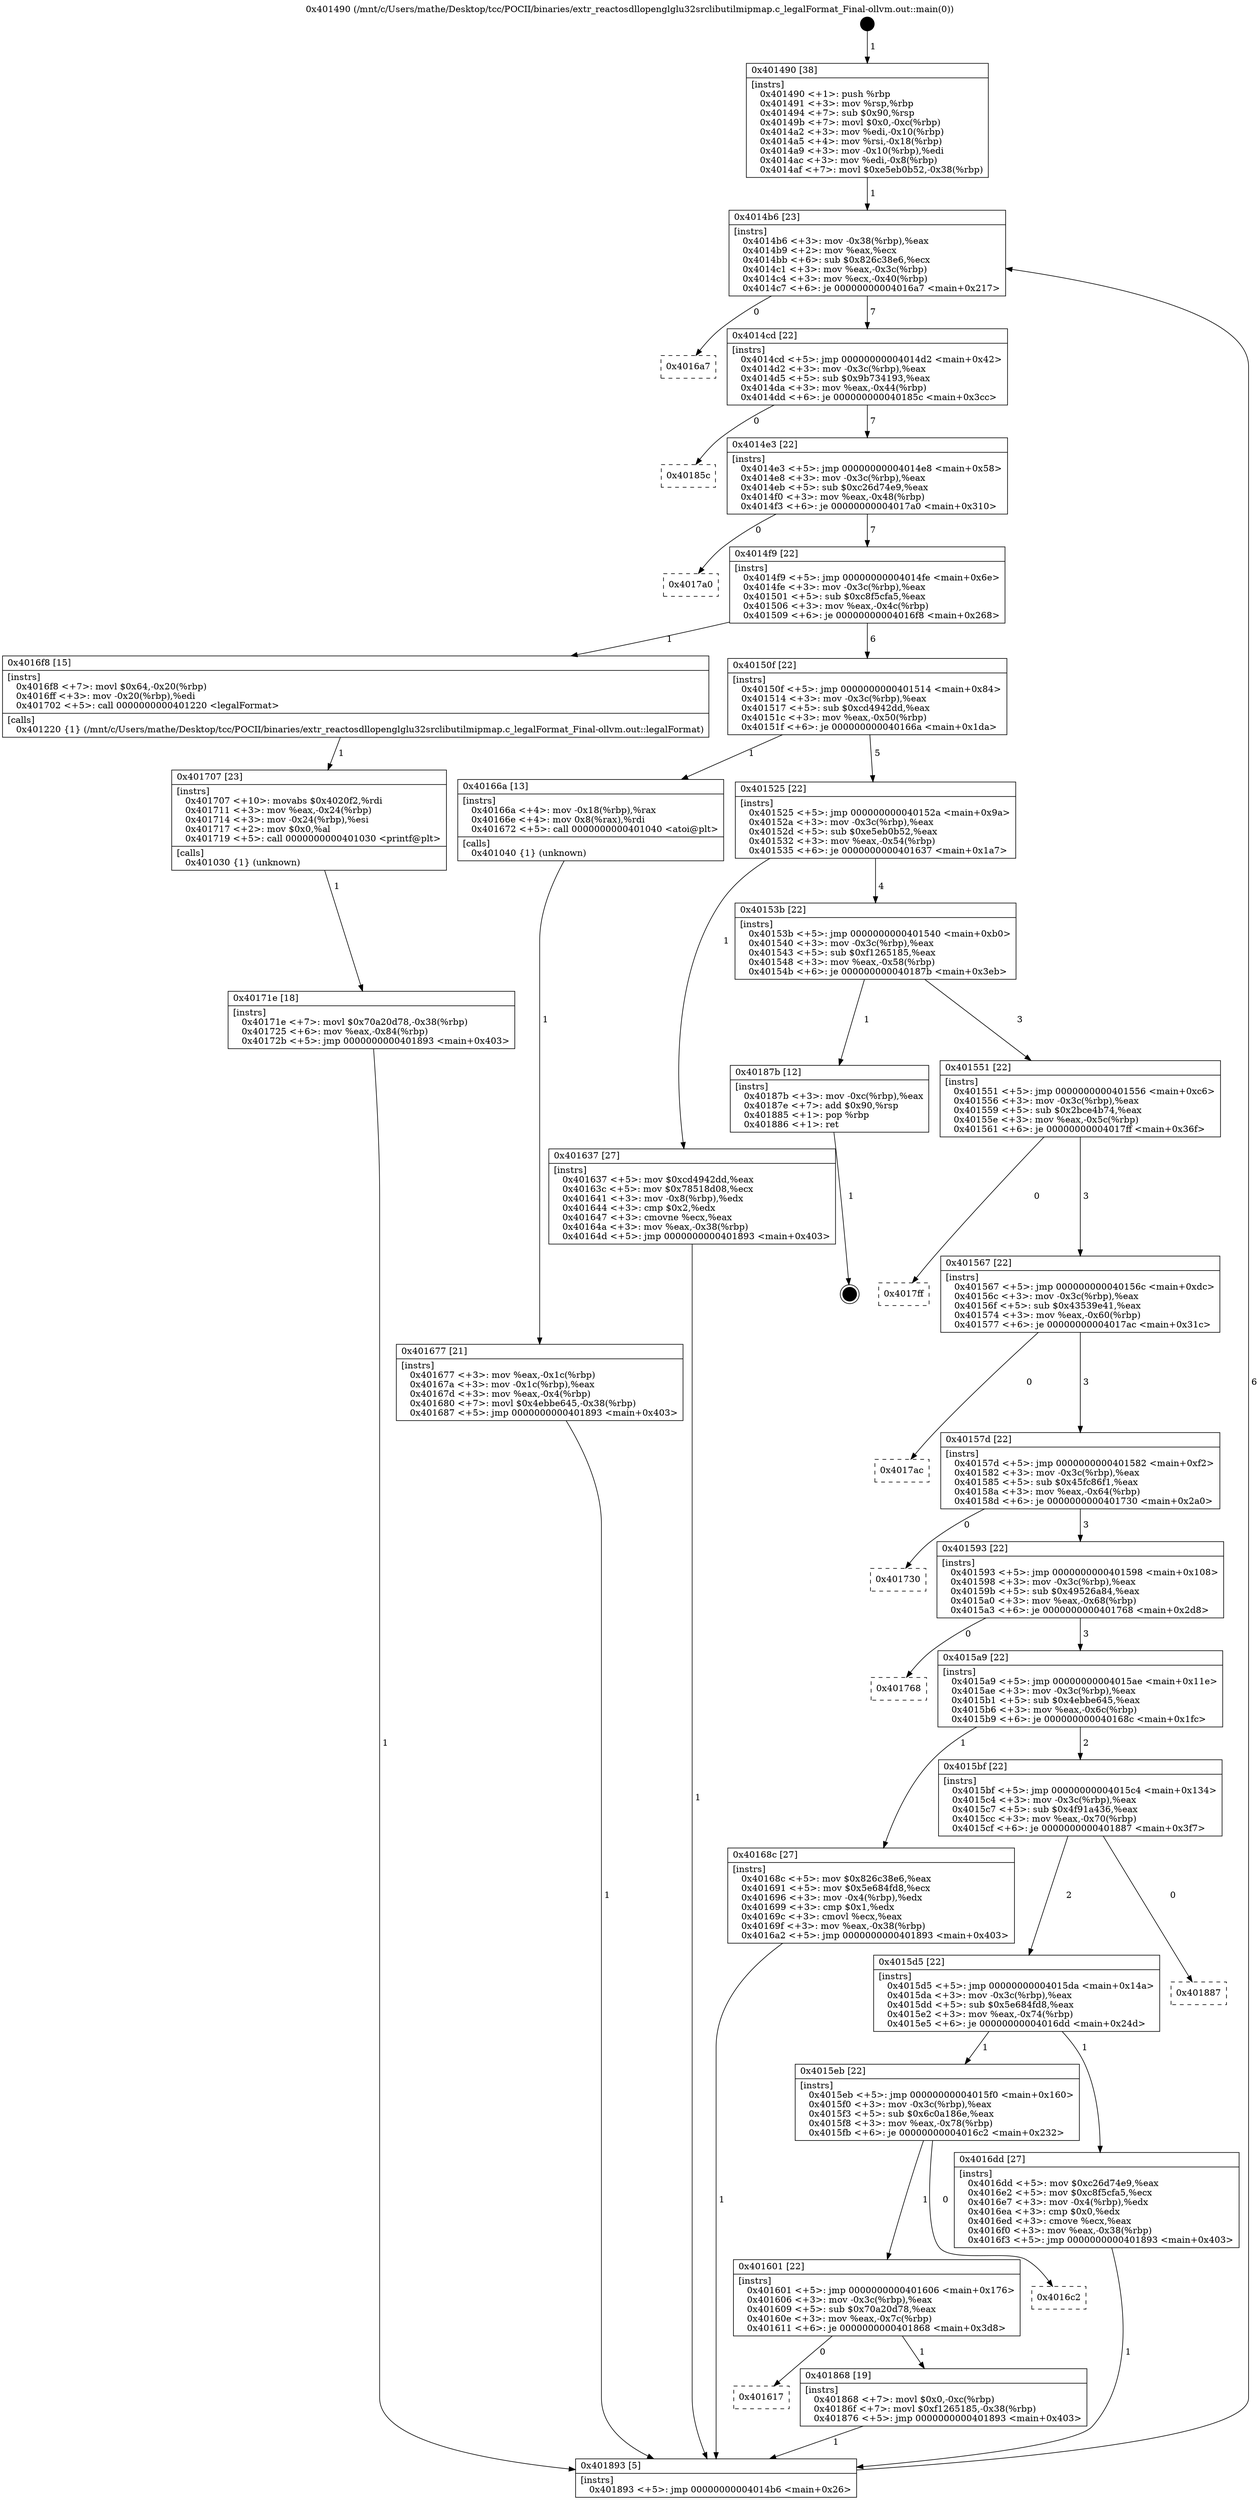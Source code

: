 digraph "0x401490" {
  label = "0x401490 (/mnt/c/Users/mathe/Desktop/tcc/POCII/binaries/extr_reactosdllopenglglu32srclibutilmipmap.c_legalFormat_Final-ollvm.out::main(0))"
  labelloc = "t"
  node[shape=record]

  Entry [label="",width=0.3,height=0.3,shape=circle,fillcolor=black,style=filled]
  "0x4014b6" [label="{
     0x4014b6 [23]\l
     | [instrs]\l
     &nbsp;&nbsp;0x4014b6 \<+3\>: mov -0x38(%rbp),%eax\l
     &nbsp;&nbsp;0x4014b9 \<+2\>: mov %eax,%ecx\l
     &nbsp;&nbsp;0x4014bb \<+6\>: sub $0x826c38e6,%ecx\l
     &nbsp;&nbsp;0x4014c1 \<+3\>: mov %eax,-0x3c(%rbp)\l
     &nbsp;&nbsp;0x4014c4 \<+3\>: mov %ecx,-0x40(%rbp)\l
     &nbsp;&nbsp;0x4014c7 \<+6\>: je 00000000004016a7 \<main+0x217\>\l
  }"]
  "0x4016a7" [label="{
     0x4016a7\l
  }", style=dashed]
  "0x4014cd" [label="{
     0x4014cd [22]\l
     | [instrs]\l
     &nbsp;&nbsp;0x4014cd \<+5\>: jmp 00000000004014d2 \<main+0x42\>\l
     &nbsp;&nbsp;0x4014d2 \<+3\>: mov -0x3c(%rbp),%eax\l
     &nbsp;&nbsp;0x4014d5 \<+5\>: sub $0x9b734193,%eax\l
     &nbsp;&nbsp;0x4014da \<+3\>: mov %eax,-0x44(%rbp)\l
     &nbsp;&nbsp;0x4014dd \<+6\>: je 000000000040185c \<main+0x3cc\>\l
  }"]
  Exit [label="",width=0.3,height=0.3,shape=circle,fillcolor=black,style=filled,peripheries=2]
  "0x40185c" [label="{
     0x40185c\l
  }", style=dashed]
  "0x4014e3" [label="{
     0x4014e3 [22]\l
     | [instrs]\l
     &nbsp;&nbsp;0x4014e3 \<+5\>: jmp 00000000004014e8 \<main+0x58\>\l
     &nbsp;&nbsp;0x4014e8 \<+3\>: mov -0x3c(%rbp),%eax\l
     &nbsp;&nbsp;0x4014eb \<+5\>: sub $0xc26d74e9,%eax\l
     &nbsp;&nbsp;0x4014f0 \<+3\>: mov %eax,-0x48(%rbp)\l
     &nbsp;&nbsp;0x4014f3 \<+6\>: je 00000000004017a0 \<main+0x310\>\l
  }"]
  "0x401617" [label="{
     0x401617\l
  }", style=dashed]
  "0x4017a0" [label="{
     0x4017a0\l
  }", style=dashed]
  "0x4014f9" [label="{
     0x4014f9 [22]\l
     | [instrs]\l
     &nbsp;&nbsp;0x4014f9 \<+5\>: jmp 00000000004014fe \<main+0x6e\>\l
     &nbsp;&nbsp;0x4014fe \<+3\>: mov -0x3c(%rbp),%eax\l
     &nbsp;&nbsp;0x401501 \<+5\>: sub $0xc8f5cfa5,%eax\l
     &nbsp;&nbsp;0x401506 \<+3\>: mov %eax,-0x4c(%rbp)\l
     &nbsp;&nbsp;0x401509 \<+6\>: je 00000000004016f8 \<main+0x268\>\l
  }"]
  "0x401868" [label="{
     0x401868 [19]\l
     | [instrs]\l
     &nbsp;&nbsp;0x401868 \<+7\>: movl $0x0,-0xc(%rbp)\l
     &nbsp;&nbsp;0x40186f \<+7\>: movl $0xf1265185,-0x38(%rbp)\l
     &nbsp;&nbsp;0x401876 \<+5\>: jmp 0000000000401893 \<main+0x403\>\l
  }"]
  "0x4016f8" [label="{
     0x4016f8 [15]\l
     | [instrs]\l
     &nbsp;&nbsp;0x4016f8 \<+7\>: movl $0x64,-0x20(%rbp)\l
     &nbsp;&nbsp;0x4016ff \<+3\>: mov -0x20(%rbp),%edi\l
     &nbsp;&nbsp;0x401702 \<+5\>: call 0000000000401220 \<legalFormat\>\l
     | [calls]\l
     &nbsp;&nbsp;0x401220 \{1\} (/mnt/c/Users/mathe/Desktop/tcc/POCII/binaries/extr_reactosdllopenglglu32srclibutilmipmap.c_legalFormat_Final-ollvm.out::legalFormat)\l
  }"]
  "0x40150f" [label="{
     0x40150f [22]\l
     | [instrs]\l
     &nbsp;&nbsp;0x40150f \<+5\>: jmp 0000000000401514 \<main+0x84\>\l
     &nbsp;&nbsp;0x401514 \<+3\>: mov -0x3c(%rbp),%eax\l
     &nbsp;&nbsp;0x401517 \<+5\>: sub $0xcd4942dd,%eax\l
     &nbsp;&nbsp;0x40151c \<+3\>: mov %eax,-0x50(%rbp)\l
     &nbsp;&nbsp;0x40151f \<+6\>: je 000000000040166a \<main+0x1da\>\l
  }"]
  "0x401601" [label="{
     0x401601 [22]\l
     | [instrs]\l
     &nbsp;&nbsp;0x401601 \<+5\>: jmp 0000000000401606 \<main+0x176\>\l
     &nbsp;&nbsp;0x401606 \<+3\>: mov -0x3c(%rbp),%eax\l
     &nbsp;&nbsp;0x401609 \<+5\>: sub $0x70a20d78,%eax\l
     &nbsp;&nbsp;0x40160e \<+3\>: mov %eax,-0x7c(%rbp)\l
     &nbsp;&nbsp;0x401611 \<+6\>: je 0000000000401868 \<main+0x3d8\>\l
  }"]
  "0x40166a" [label="{
     0x40166a [13]\l
     | [instrs]\l
     &nbsp;&nbsp;0x40166a \<+4\>: mov -0x18(%rbp),%rax\l
     &nbsp;&nbsp;0x40166e \<+4\>: mov 0x8(%rax),%rdi\l
     &nbsp;&nbsp;0x401672 \<+5\>: call 0000000000401040 \<atoi@plt\>\l
     | [calls]\l
     &nbsp;&nbsp;0x401040 \{1\} (unknown)\l
  }"]
  "0x401525" [label="{
     0x401525 [22]\l
     | [instrs]\l
     &nbsp;&nbsp;0x401525 \<+5\>: jmp 000000000040152a \<main+0x9a\>\l
     &nbsp;&nbsp;0x40152a \<+3\>: mov -0x3c(%rbp),%eax\l
     &nbsp;&nbsp;0x40152d \<+5\>: sub $0xe5eb0b52,%eax\l
     &nbsp;&nbsp;0x401532 \<+3\>: mov %eax,-0x54(%rbp)\l
     &nbsp;&nbsp;0x401535 \<+6\>: je 0000000000401637 \<main+0x1a7\>\l
  }"]
  "0x4016c2" [label="{
     0x4016c2\l
  }", style=dashed]
  "0x401637" [label="{
     0x401637 [27]\l
     | [instrs]\l
     &nbsp;&nbsp;0x401637 \<+5\>: mov $0xcd4942dd,%eax\l
     &nbsp;&nbsp;0x40163c \<+5\>: mov $0x78518d08,%ecx\l
     &nbsp;&nbsp;0x401641 \<+3\>: mov -0x8(%rbp),%edx\l
     &nbsp;&nbsp;0x401644 \<+3\>: cmp $0x2,%edx\l
     &nbsp;&nbsp;0x401647 \<+3\>: cmovne %ecx,%eax\l
     &nbsp;&nbsp;0x40164a \<+3\>: mov %eax,-0x38(%rbp)\l
     &nbsp;&nbsp;0x40164d \<+5\>: jmp 0000000000401893 \<main+0x403\>\l
  }"]
  "0x40153b" [label="{
     0x40153b [22]\l
     | [instrs]\l
     &nbsp;&nbsp;0x40153b \<+5\>: jmp 0000000000401540 \<main+0xb0\>\l
     &nbsp;&nbsp;0x401540 \<+3\>: mov -0x3c(%rbp),%eax\l
     &nbsp;&nbsp;0x401543 \<+5\>: sub $0xf1265185,%eax\l
     &nbsp;&nbsp;0x401548 \<+3\>: mov %eax,-0x58(%rbp)\l
     &nbsp;&nbsp;0x40154b \<+6\>: je 000000000040187b \<main+0x3eb\>\l
  }"]
  "0x401893" [label="{
     0x401893 [5]\l
     | [instrs]\l
     &nbsp;&nbsp;0x401893 \<+5\>: jmp 00000000004014b6 \<main+0x26\>\l
  }"]
  "0x401490" [label="{
     0x401490 [38]\l
     | [instrs]\l
     &nbsp;&nbsp;0x401490 \<+1\>: push %rbp\l
     &nbsp;&nbsp;0x401491 \<+3\>: mov %rsp,%rbp\l
     &nbsp;&nbsp;0x401494 \<+7\>: sub $0x90,%rsp\l
     &nbsp;&nbsp;0x40149b \<+7\>: movl $0x0,-0xc(%rbp)\l
     &nbsp;&nbsp;0x4014a2 \<+3\>: mov %edi,-0x10(%rbp)\l
     &nbsp;&nbsp;0x4014a5 \<+4\>: mov %rsi,-0x18(%rbp)\l
     &nbsp;&nbsp;0x4014a9 \<+3\>: mov -0x10(%rbp),%edi\l
     &nbsp;&nbsp;0x4014ac \<+3\>: mov %edi,-0x8(%rbp)\l
     &nbsp;&nbsp;0x4014af \<+7\>: movl $0xe5eb0b52,-0x38(%rbp)\l
  }"]
  "0x401677" [label="{
     0x401677 [21]\l
     | [instrs]\l
     &nbsp;&nbsp;0x401677 \<+3\>: mov %eax,-0x1c(%rbp)\l
     &nbsp;&nbsp;0x40167a \<+3\>: mov -0x1c(%rbp),%eax\l
     &nbsp;&nbsp;0x40167d \<+3\>: mov %eax,-0x4(%rbp)\l
     &nbsp;&nbsp;0x401680 \<+7\>: movl $0x4ebbe645,-0x38(%rbp)\l
     &nbsp;&nbsp;0x401687 \<+5\>: jmp 0000000000401893 \<main+0x403\>\l
  }"]
  "0x40171e" [label="{
     0x40171e [18]\l
     | [instrs]\l
     &nbsp;&nbsp;0x40171e \<+7\>: movl $0x70a20d78,-0x38(%rbp)\l
     &nbsp;&nbsp;0x401725 \<+6\>: mov %eax,-0x84(%rbp)\l
     &nbsp;&nbsp;0x40172b \<+5\>: jmp 0000000000401893 \<main+0x403\>\l
  }"]
  "0x40187b" [label="{
     0x40187b [12]\l
     | [instrs]\l
     &nbsp;&nbsp;0x40187b \<+3\>: mov -0xc(%rbp),%eax\l
     &nbsp;&nbsp;0x40187e \<+7\>: add $0x90,%rsp\l
     &nbsp;&nbsp;0x401885 \<+1\>: pop %rbp\l
     &nbsp;&nbsp;0x401886 \<+1\>: ret\l
  }"]
  "0x401551" [label="{
     0x401551 [22]\l
     | [instrs]\l
     &nbsp;&nbsp;0x401551 \<+5\>: jmp 0000000000401556 \<main+0xc6\>\l
     &nbsp;&nbsp;0x401556 \<+3\>: mov -0x3c(%rbp),%eax\l
     &nbsp;&nbsp;0x401559 \<+5\>: sub $0x2bce4b74,%eax\l
     &nbsp;&nbsp;0x40155e \<+3\>: mov %eax,-0x5c(%rbp)\l
     &nbsp;&nbsp;0x401561 \<+6\>: je 00000000004017ff \<main+0x36f\>\l
  }"]
  "0x401707" [label="{
     0x401707 [23]\l
     | [instrs]\l
     &nbsp;&nbsp;0x401707 \<+10\>: movabs $0x4020f2,%rdi\l
     &nbsp;&nbsp;0x401711 \<+3\>: mov %eax,-0x24(%rbp)\l
     &nbsp;&nbsp;0x401714 \<+3\>: mov -0x24(%rbp),%esi\l
     &nbsp;&nbsp;0x401717 \<+2\>: mov $0x0,%al\l
     &nbsp;&nbsp;0x401719 \<+5\>: call 0000000000401030 \<printf@plt\>\l
     | [calls]\l
     &nbsp;&nbsp;0x401030 \{1\} (unknown)\l
  }"]
  "0x4017ff" [label="{
     0x4017ff\l
  }", style=dashed]
  "0x401567" [label="{
     0x401567 [22]\l
     | [instrs]\l
     &nbsp;&nbsp;0x401567 \<+5\>: jmp 000000000040156c \<main+0xdc\>\l
     &nbsp;&nbsp;0x40156c \<+3\>: mov -0x3c(%rbp),%eax\l
     &nbsp;&nbsp;0x40156f \<+5\>: sub $0x43539e41,%eax\l
     &nbsp;&nbsp;0x401574 \<+3\>: mov %eax,-0x60(%rbp)\l
     &nbsp;&nbsp;0x401577 \<+6\>: je 00000000004017ac \<main+0x31c\>\l
  }"]
  "0x4015eb" [label="{
     0x4015eb [22]\l
     | [instrs]\l
     &nbsp;&nbsp;0x4015eb \<+5\>: jmp 00000000004015f0 \<main+0x160\>\l
     &nbsp;&nbsp;0x4015f0 \<+3\>: mov -0x3c(%rbp),%eax\l
     &nbsp;&nbsp;0x4015f3 \<+5\>: sub $0x6c0a186e,%eax\l
     &nbsp;&nbsp;0x4015f8 \<+3\>: mov %eax,-0x78(%rbp)\l
     &nbsp;&nbsp;0x4015fb \<+6\>: je 00000000004016c2 \<main+0x232\>\l
  }"]
  "0x4017ac" [label="{
     0x4017ac\l
  }", style=dashed]
  "0x40157d" [label="{
     0x40157d [22]\l
     | [instrs]\l
     &nbsp;&nbsp;0x40157d \<+5\>: jmp 0000000000401582 \<main+0xf2\>\l
     &nbsp;&nbsp;0x401582 \<+3\>: mov -0x3c(%rbp),%eax\l
     &nbsp;&nbsp;0x401585 \<+5\>: sub $0x45fc86f1,%eax\l
     &nbsp;&nbsp;0x40158a \<+3\>: mov %eax,-0x64(%rbp)\l
     &nbsp;&nbsp;0x40158d \<+6\>: je 0000000000401730 \<main+0x2a0\>\l
  }"]
  "0x4016dd" [label="{
     0x4016dd [27]\l
     | [instrs]\l
     &nbsp;&nbsp;0x4016dd \<+5\>: mov $0xc26d74e9,%eax\l
     &nbsp;&nbsp;0x4016e2 \<+5\>: mov $0xc8f5cfa5,%ecx\l
     &nbsp;&nbsp;0x4016e7 \<+3\>: mov -0x4(%rbp),%edx\l
     &nbsp;&nbsp;0x4016ea \<+3\>: cmp $0x0,%edx\l
     &nbsp;&nbsp;0x4016ed \<+3\>: cmove %ecx,%eax\l
     &nbsp;&nbsp;0x4016f0 \<+3\>: mov %eax,-0x38(%rbp)\l
     &nbsp;&nbsp;0x4016f3 \<+5\>: jmp 0000000000401893 \<main+0x403\>\l
  }"]
  "0x401730" [label="{
     0x401730\l
  }", style=dashed]
  "0x401593" [label="{
     0x401593 [22]\l
     | [instrs]\l
     &nbsp;&nbsp;0x401593 \<+5\>: jmp 0000000000401598 \<main+0x108\>\l
     &nbsp;&nbsp;0x401598 \<+3\>: mov -0x3c(%rbp),%eax\l
     &nbsp;&nbsp;0x40159b \<+5\>: sub $0x49526a84,%eax\l
     &nbsp;&nbsp;0x4015a0 \<+3\>: mov %eax,-0x68(%rbp)\l
     &nbsp;&nbsp;0x4015a3 \<+6\>: je 0000000000401768 \<main+0x2d8\>\l
  }"]
  "0x4015d5" [label="{
     0x4015d5 [22]\l
     | [instrs]\l
     &nbsp;&nbsp;0x4015d5 \<+5\>: jmp 00000000004015da \<main+0x14a\>\l
     &nbsp;&nbsp;0x4015da \<+3\>: mov -0x3c(%rbp),%eax\l
     &nbsp;&nbsp;0x4015dd \<+5\>: sub $0x5e684fd8,%eax\l
     &nbsp;&nbsp;0x4015e2 \<+3\>: mov %eax,-0x74(%rbp)\l
     &nbsp;&nbsp;0x4015e5 \<+6\>: je 00000000004016dd \<main+0x24d\>\l
  }"]
  "0x401768" [label="{
     0x401768\l
  }", style=dashed]
  "0x4015a9" [label="{
     0x4015a9 [22]\l
     | [instrs]\l
     &nbsp;&nbsp;0x4015a9 \<+5\>: jmp 00000000004015ae \<main+0x11e\>\l
     &nbsp;&nbsp;0x4015ae \<+3\>: mov -0x3c(%rbp),%eax\l
     &nbsp;&nbsp;0x4015b1 \<+5\>: sub $0x4ebbe645,%eax\l
     &nbsp;&nbsp;0x4015b6 \<+3\>: mov %eax,-0x6c(%rbp)\l
     &nbsp;&nbsp;0x4015b9 \<+6\>: je 000000000040168c \<main+0x1fc\>\l
  }"]
  "0x401887" [label="{
     0x401887\l
  }", style=dashed]
  "0x40168c" [label="{
     0x40168c [27]\l
     | [instrs]\l
     &nbsp;&nbsp;0x40168c \<+5\>: mov $0x826c38e6,%eax\l
     &nbsp;&nbsp;0x401691 \<+5\>: mov $0x5e684fd8,%ecx\l
     &nbsp;&nbsp;0x401696 \<+3\>: mov -0x4(%rbp),%edx\l
     &nbsp;&nbsp;0x401699 \<+3\>: cmp $0x1,%edx\l
     &nbsp;&nbsp;0x40169c \<+3\>: cmovl %ecx,%eax\l
     &nbsp;&nbsp;0x40169f \<+3\>: mov %eax,-0x38(%rbp)\l
     &nbsp;&nbsp;0x4016a2 \<+5\>: jmp 0000000000401893 \<main+0x403\>\l
  }"]
  "0x4015bf" [label="{
     0x4015bf [22]\l
     | [instrs]\l
     &nbsp;&nbsp;0x4015bf \<+5\>: jmp 00000000004015c4 \<main+0x134\>\l
     &nbsp;&nbsp;0x4015c4 \<+3\>: mov -0x3c(%rbp),%eax\l
     &nbsp;&nbsp;0x4015c7 \<+5\>: sub $0x4f91a436,%eax\l
     &nbsp;&nbsp;0x4015cc \<+3\>: mov %eax,-0x70(%rbp)\l
     &nbsp;&nbsp;0x4015cf \<+6\>: je 0000000000401887 \<main+0x3f7\>\l
  }"]
  Entry -> "0x401490" [label=" 1"]
  "0x4014b6" -> "0x4016a7" [label=" 0"]
  "0x4014b6" -> "0x4014cd" [label=" 7"]
  "0x40187b" -> Exit [label=" 1"]
  "0x4014cd" -> "0x40185c" [label=" 0"]
  "0x4014cd" -> "0x4014e3" [label=" 7"]
  "0x401868" -> "0x401893" [label=" 1"]
  "0x4014e3" -> "0x4017a0" [label=" 0"]
  "0x4014e3" -> "0x4014f9" [label=" 7"]
  "0x401601" -> "0x401617" [label=" 0"]
  "0x4014f9" -> "0x4016f8" [label=" 1"]
  "0x4014f9" -> "0x40150f" [label=" 6"]
  "0x401601" -> "0x401868" [label=" 1"]
  "0x40150f" -> "0x40166a" [label=" 1"]
  "0x40150f" -> "0x401525" [label=" 5"]
  "0x4015eb" -> "0x401601" [label=" 1"]
  "0x401525" -> "0x401637" [label=" 1"]
  "0x401525" -> "0x40153b" [label=" 4"]
  "0x401637" -> "0x401893" [label=" 1"]
  "0x401490" -> "0x4014b6" [label=" 1"]
  "0x401893" -> "0x4014b6" [label=" 6"]
  "0x40166a" -> "0x401677" [label=" 1"]
  "0x401677" -> "0x401893" [label=" 1"]
  "0x4015eb" -> "0x4016c2" [label=" 0"]
  "0x40153b" -> "0x40187b" [label=" 1"]
  "0x40153b" -> "0x401551" [label=" 3"]
  "0x40171e" -> "0x401893" [label=" 1"]
  "0x401551" -> "0x4017ff" [label=" 0"]
  "0x401551" -> "0x401567" [label=" 3"]
  "0x401707" -> "0x40171e" [label=" 1"]
  "0x401567" -> "0x4017ac" [label=" 0"]
  "0x401567" -> "0x40157d" [label=" 3"]
  "0x4016f8" -> "0x401707" [label=" 1"]
  "0x40157d" -> "0x401730" [label=" 0"]
  "0x40157d" -> "0x401593" [label=" 3"]
  "0x4016dd" -> "0x401893" [label=" 1"]
  "0x401593" -> "0x401768" [label=" 0"]
  "0x401593" -> "0x4015a9" [label=" 3"]
  "0x4015d5" -> "0x4016dd" [label=" 1"]
  "0x4015a9" -> "0x40168c" [label=" 1"]
  "0x4015a9" -> "0x4015bf" [label=" 2"]
  "0x40168c" -> "0x401893" [label=" 1"]
  "0x4015d5" -> "0x4015eb" [label=" 1"]
  "0x4015bf" -> "0x401887" [label=" 0"]
  "0x4015bf" -> "0x4015d5" [label=" 2"]
}
